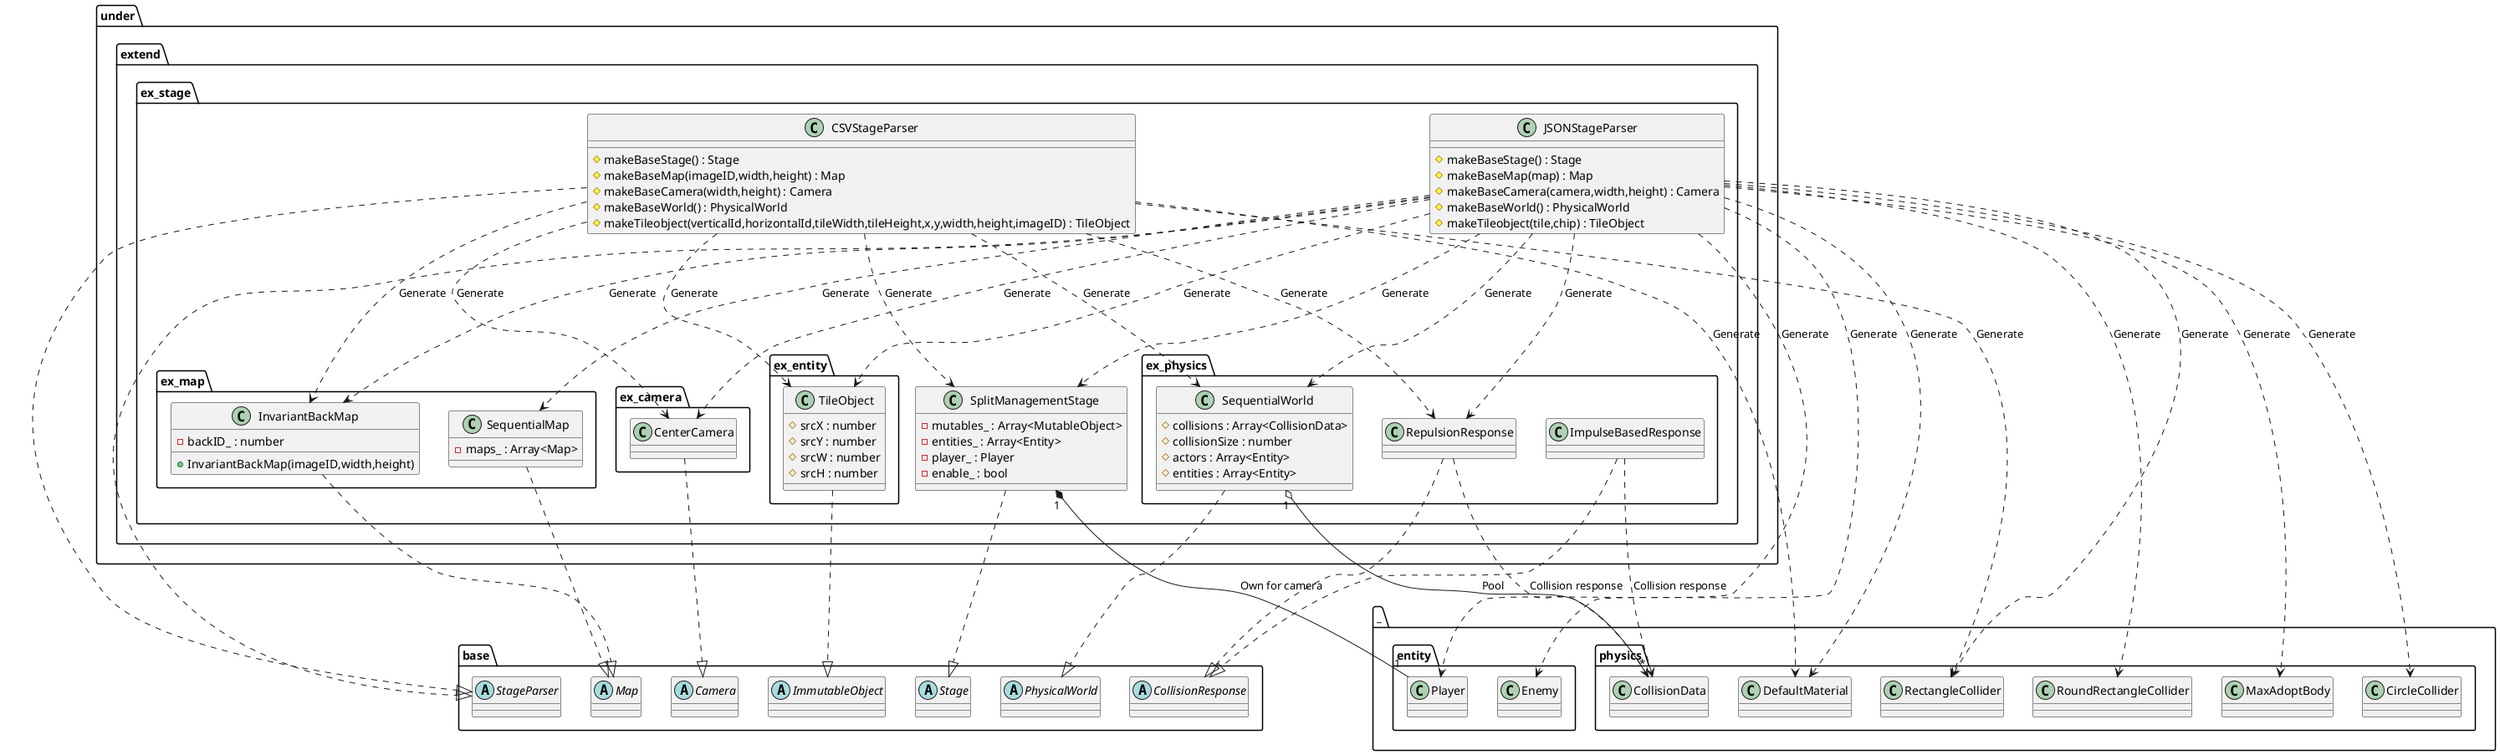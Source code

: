 @startuml StageExtend
package under {
    package extend {
        package ex_stage {
            class CSVStageParser {
                #makeBaseStage() : Stage
                #makeBaseMap(imageID,width,height) : Map
                #makeBaseCamera(width,height) : Camera
                #makeBaseWorld() : PhysicalWorld
                #makeTileobject(verticalId,horizontalId,tileWidth,tileHeight,x,y,width,height,imageID) : TileObject
            }
            class JSONStageParser {
                #makeBaseStage() : Stage
                #makeBaseMap(map) : Map
                #makeBaseCamera(camera,width,height) : Camera
                #makeBaseWorld() : PhysicalWorld
                #makeTileobject(tile,chip) : TileObject
            }
            class SplitManagementStage {
                -mutables_ : Array<MutableObject>
                -entities_ : Array<Entity>
                -player_ : Player
                -enable_ : bool
            }
            package ex_map {
                class SequentialMap {
                    -maps_ : Array<Map>
                }
                class InvariantBackMap {
                    +InvariantBackMap(imageID,width,height)
                    -backID_ : number
                }
            }
            package ex_camera {
                class CenterCamera
            }

            package ex_entity {
                class TileObject {
                    #srcX : number
                    #srcY : number
                    #srcW : number
                    #srcH : number
                }
            }

            package ex_physics {
                class SequentialWorld {
                    #collisions : Array<CollisionData>
                    #collisionSize : number
                    #actors : Array<Entity>
                    #entities : Array<Entity>
                }
                class ImpulseBasedResponse
                class RepulsionResponse
            }
        }
    }
}

package _ {
    package entity {
        class Player
        class Enemy
    }
    package physics {
        class CircleCollider
        class RectangleCollider
        class RoundRectangleCollider
        class MaxAdoptBody
        class DefaultMaterial
        class CollisionData
    }
}

package base {
    abstract ImmutableObject
    abstract StageParser
    abstract Stage
    abstract Map
    abstract Camera
    abstract CollisionResponse
    abstract PhysicalWorld
}

CSVStageParser ...> SplitManagementStage : Generate
CSVStageParser ...> CenterCamera : Generate
CSVStageParser ...> InvariantBackMap : Generate
CSVStageParser ...> SequentialWorld : Generate
CSVStageParser ...> RepulsionResponse : Generate
CSVStageParser ...> TileObject : Generate
CSVStageParser ...> RectangleCollider : Generate
CSVStageParser ...> DefaultMaterial : Generate
JSONStageParser ...> SplitManagementStage : Generate
JSONStageParser ...> CenterCamera : Generate
JSONStageParser ...> SequentialMap : Generate
JSONStageParser ...> InvariantBackMap : Generate
JSONStageParser ...> SequentialWorld : Generate
JSONStageParser ...> RepulsionResponse : Generate
JSONStageParser ...> TileObject : Generate
JSONStageParser ...> RectangleCollider : Generate
JSONStageParser ...> CircleCollider : Generate
JSONStageParser ...> RoundRectangleCollider : Generate
JSONStageParser ...> DefaultMaterial : Generate
JSONStageParser ...> MaxAdoptBody : Generate
JSONStageParser ...> Player : Generate
JSONStageParser ...> Enemy : Generate

SplitManagementStage "1" *-- "1" Player : Own for camera

ImpulseBasedResponse ..> CollisionData : Collision response
RepulsionResponse ..> CollisionData : Collision response

CSVStageParser ..|> StageParser
JSONStageParser ..|> StageParser
SplitManagementStage ..|> Stage
CenterCamera ..|> Camera
SequentialMap ..|> Map
InvariantBackMap ..|> Map
SequentialWorld ..|> PhysicalWorld
SequentialWorld "1" o--"*"CollisionData : Pool
TileObject ..|> ImmutableObject
ImpulseBasedResponse ..|> CollisionResponse
RepulsionResponse ..|> CollisionResponse

@enduml
